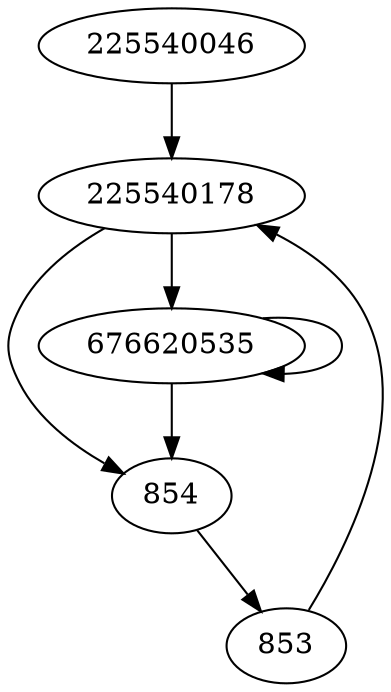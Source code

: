 digraph  {
225540046;
225540178;
853;
854;
676620535;
225540046 -> 225540178;
225540178 -> 854;
225540178 -> 676620535;
853 -> 225540178;
854 -> 853;
676620535 -> 854;
676620535 -> 676620535;
}
